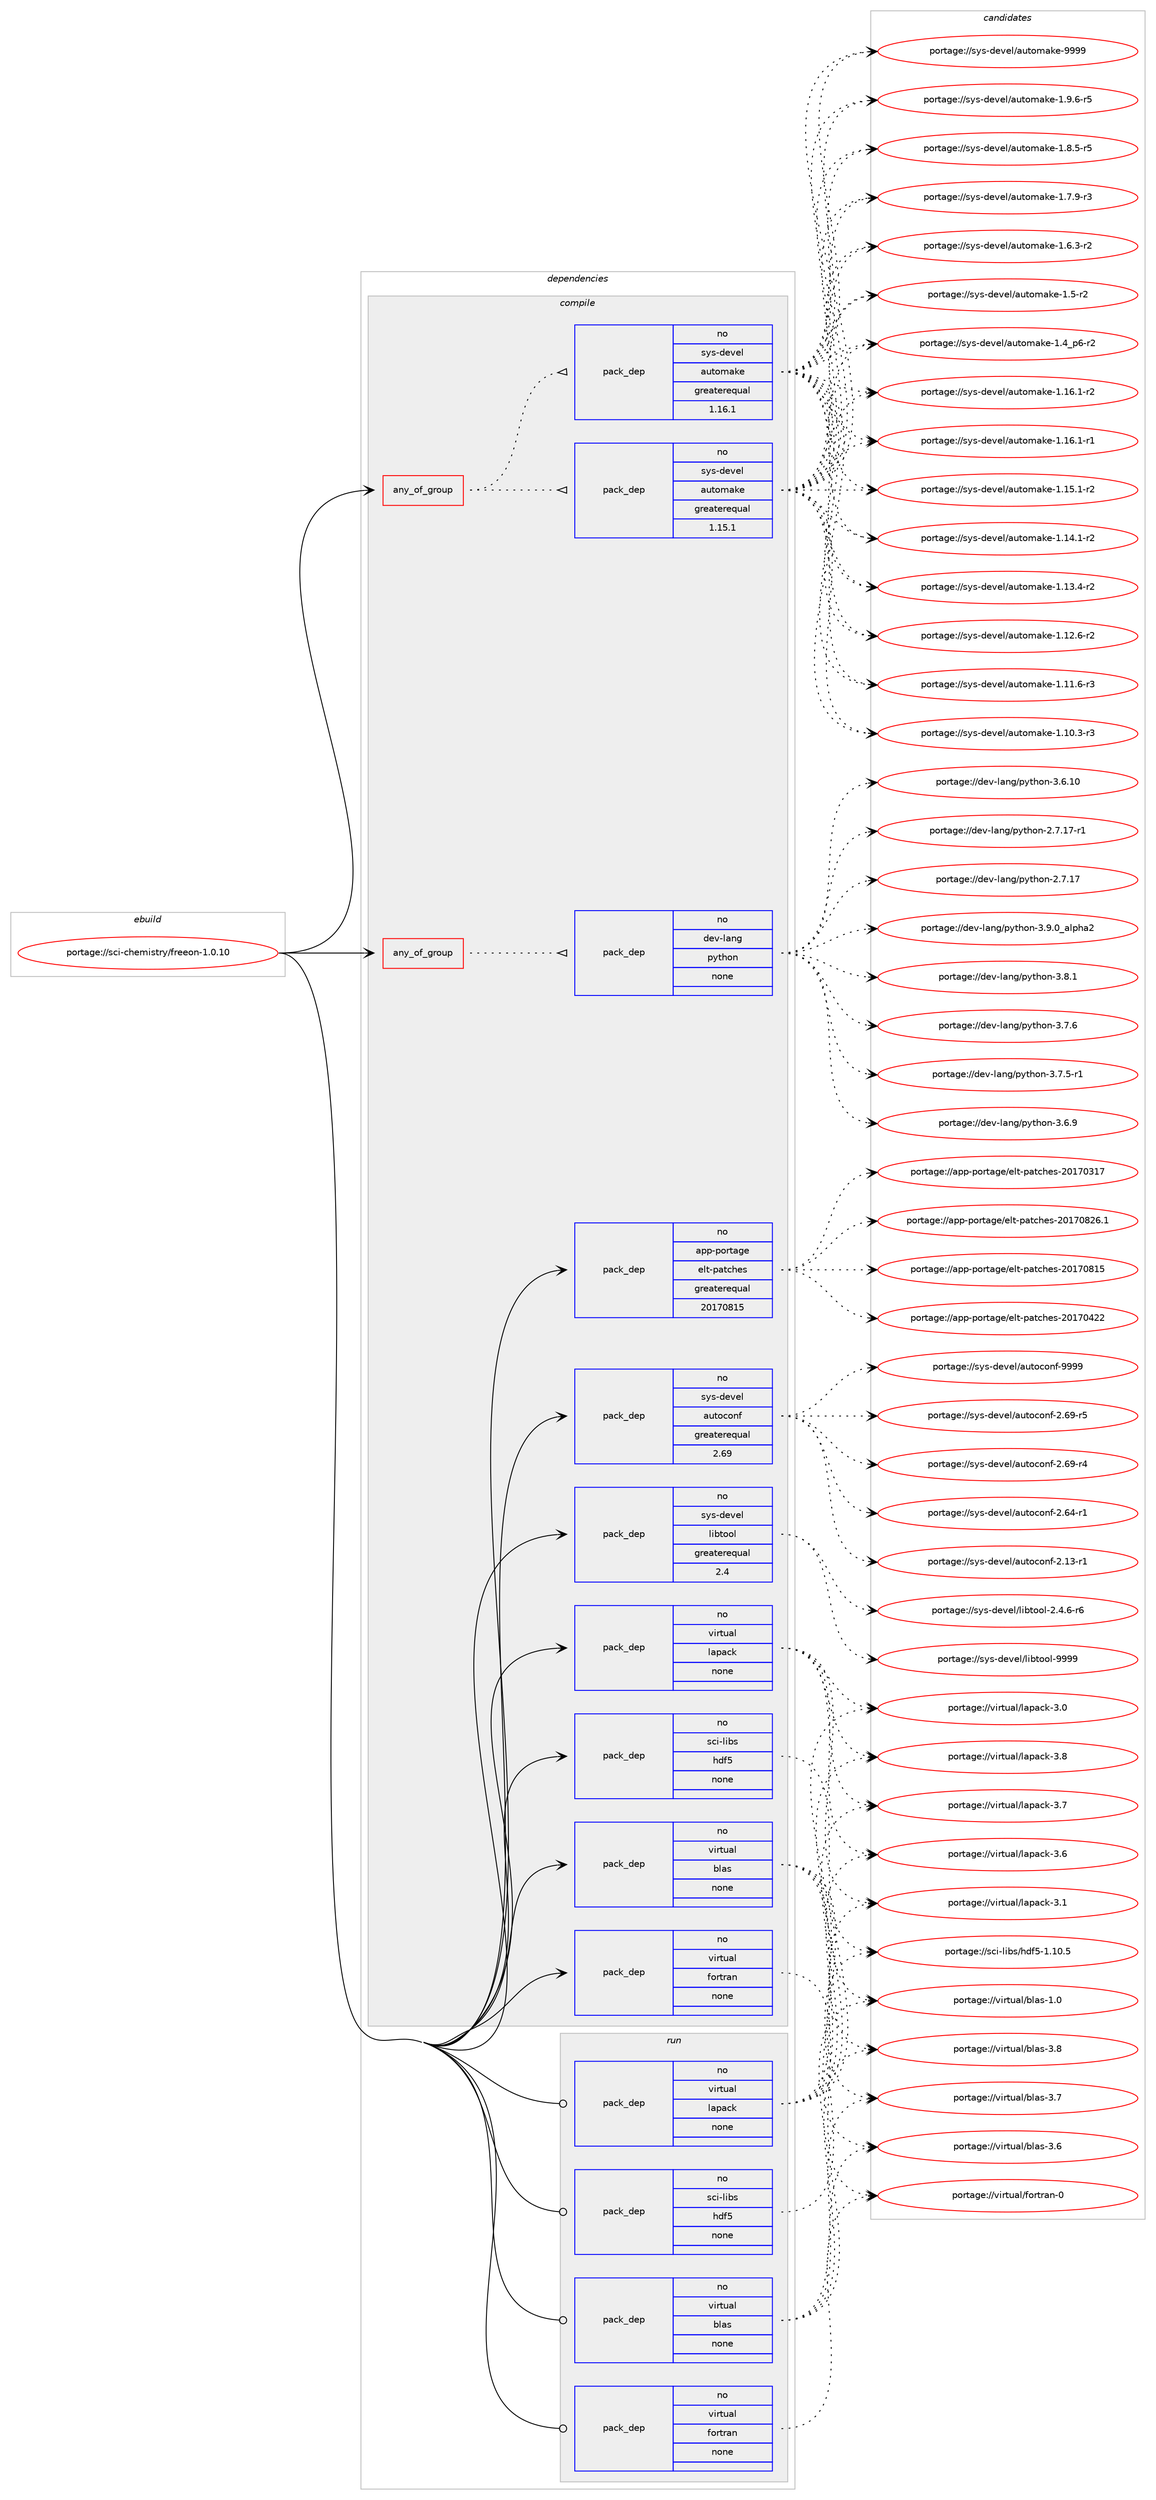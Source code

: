 digraph prolog {

# *************
# Graph options
# *************

newrank=true;
concentrate=true;
compound=true;
graph [rankdir=LR,fontname=Helvetica,fontsize=10,ranksep=1.5];#, ranksep=2.5, nodesep=0.2];
edge  [arrowhead=vee];
node  [fontname=Helvetica,fontsize=10];

# **********
# The ebuild
# **********

subgraph cluster_leftcol {
color=gray;
rank=same;
label=<<i>ebuild</i>>;
id [label="portage://sci-chemistry/freeon-1.0.10", color=red, width=4, href="../sci-chemistry/freeon-1.0.10.svg"];
}

# ****************
# The dependencies
# ****************

subgraph cluster_midcol {
color=gray;
label=<<i>dependencies</i>>;
subgraph cluster_compile {
fillcolor="#eeeeee";
style=filled;
label=<<i>compile</i>>;
subgraph any1619 {
dependency100924 [label=<<TABLE BORDER="0" CELLBORDER="1" CELLSPACING="0" CELLPADDING="4"><TR><TD CELLPADDING="10">any_of_group</TD></TR></TABLE>>, shape=none, color=red];subgraph pack78747 {
dependency100925 [label=<<TABLE BORDER="0" CELLBORDER="1" CELLSPACING="0" CELLPADDING="4" WIDTH="220"><TR><TD ROWSPAN="6" CELLPADDING="30">pack_dep</TD></TR><TR><TD WIDTH="110">no</TD></TR><TR><TD>dev-lang</TD></TR><TR><TD>python</TD></TR><TR><TD>none</TD></TR><TR><TD></TD></TR></TABLE>>, shape=none, color=blue];
}
dependency100924:e -> dependency100925:w [weight=20,style="dotted",arrowhead="oinv"];
}
id:e -> dependency100924:w [weight=20,style="solid",arrowhead="vee"];
subgraph any1620 {
dependency100926 [label=<<TABLE BORDER="0" CELLBORDER="1" CELLSPACING="0" CELLPADDING="4"><TR><TD CELLPADDING="10">any_of_group</TD></TR></TABLE>>, shape=none, color=red];subgraph pack78748 {
dependency100927 [label=<<TABLE BORDER="0" CELLBORDER="1" CELLSPACING="0" CELLPADDING="4" WIDTH="220"><TR><TD ROWSPAN="6" CELLPADDING="30">pack_dep</TD></TR><TR><TD WIDTH="110">no</TD></TR><TR><TD>sys-devel</TD></TR><TR><TD>automake</TD></TR><TR><TD>greaterequal</TD></TR><TR><TD>1.16.1</TD></TR></TABLE>>, shape=none, color=blue];
}
dependency100926:e -> dependency100927:w [weight=20,style="dotted",arrowhead="oinv"];
subgraph pack78749 {
dependency100928 [label=<<TABLE BORDER="0" CELLBORDER="1" CELLSPACING="0" CELLPADDING="4" WIDTH="220"><TR><TD ROWSPAN="6" CELLPADDING="30">pack_dep</TD></TR><TR><TD WIDTH="110">no</TD></TR><TR><TD>sys-devel</TD></TR><TR><TD>automake</TD></TR><TR><TD>greaterequal</TD></TR><TR><TD>1.15.1</TD></TR></TABLE>>, shape=none, color=blue];
}
dependency100926:e -> dependency100928:w [weight=20,style="dotted",arrowhead="oinv"];
}
id:e -> dependency100926:w [weight=20,style="solid",arrowhead="vee"];
subgraph pack78750 {
dependency100929 [label=<<TABLE BORDER="0" CELLBORDER="1" CELLSPACING="0" CELLPADDING="4" WIDTH="220"><TR><TD ROWSPAN="6" CELLPADDING="30">pack_dep</TD></TR><TR><TD WIDTH="110">no</TD></TR><TR><TD>app-portage</TD></TR><TR><TD>elt-patches</TD></TR><TR><TD>greaterequal</TD></TR><TR><TD>20170815</TD></TR></TABLE>>, shape=none, color=blue];
}
id:e -> dependency100929:w [weight=20,style="solid",arrowhead="vee"];
subgraph pack78751 {
dependency100930 [label=<<TABLE BORDER="0" CELLBORDER="1" CELLSPACING="0" CELLPADDING="4" WIDTH="220"><TR><TD ROWSPAN="6" CELLPADDING="30">pack_dep</TD></TR><TR><TD WIDTH="110">no</TD></TR><TR><TD>sci-libs</TD></TR><TR><TD>hdf5</TD></TR><TR><TD>none</TD></TR><TR><TD></TD></TR></TABLE>>, shape=none, color=blue];
}
id:e -> dependency100930:w [weight=20,style="solid",arrowhead="vee"];
subgraph pack78752 {
dependency100931 [label=<<TABLE BORDER="0" CELLBORDER="1" CELLSPACING="0" CELLPADDING="4" WIDTH="220"><TR><TD ROWSPAN="6" CELLPADDING="30">pack_dep</TD></TR><TR><TD WIDTH="110">no</TD></TR><TR><TD>sys-devel</TD></TR><TR><TD>autoconf</TD></TR><TR><TD>greaterequal</TD></TR><TR><TD>2.69</TD></TR></TABLE>>, shape=none, color=blue];
}
id:e -> dependency100931:w [weight=20,style="solid",arrowhead="vee"];
subgraph pack78753 {
dependency100932 [label=<<TABLE BORDER="0" CELLBORDER="1" CELLSPACING="0" CELLPADDING="4" WIDTH="220"><TR><TD ROWSPAN="6" CELLPADDING="30">pack_dep</TD></TR><TR><TD WIDTH="110">no</TD></TR><TR><TD>sys-devel</TD></TR><TR><TD>libtool</TD></TR><TR><TD>greaterequal</TD></TR><TR><TD>2.4</TD></TR></TABLE>>, shape=none, color=blue];
}
id:e -> dependency100932:w [weight=20,style="solid",arrowhead="vee"];
subgraph pack78754 {
dependency100933 [label=<<TABLE BORDER="0" CELLBORDER="1" CELLSPACING="0" CELLPADDING="4" WIDTH="220"><TR><TD ROWSPAN="6" CELLPADDING="30">pack_dep</TD></TR><TR><TD WIDTH="110">no</TD></TR><TR><TD>virtual</TD></TR><TR><TD>blas</TD></TR><TR><TD>none</TD></TR><TR><TD></TD></TR></TABLE>>, shape=none, color=blue];
}
id:e -> dependency100933:w [weight=20,style="solid",arrowhead="vee"];
subgraph pack78755 {
dependency100934 [label=<<TABLE BORDER="0" CELLBORDER="1" CELLSPACING="0" CELLPADDING="4" WIDTH="220"><TR><TD ROWSPAN="6" CELLPADDING="30">pack_dep</TD></TR><TR><TD WIDTH="110">no</TD></TR><TR><TD>virtual</TD></TR><TR><TD>fortran</TD></TR><TR><TD>none</TD></TR><TR><TD></TD></TR></TABLE>>, shape=none, color=blue];
}
id:e -> dependency100934:w [weight=20,style="solid",arrowhead="vee"];
subgraph pack78756 {
dependency100935 [label=<<TABLE BORDER="0" CELLBORDER="1" CELLSPACING="0" CELLPADDING="4" WIDTH="220"><TR><TD ROWSPAN="6" CELLPADDING="30">pack_dep</TD></TR><TR><TD WIDTH="110">no</TD></TR><TR><TD>virtual</TD></TR><TR><TD>lapack</TD></TR><TR><TD>none</TD></TR><TR><TD></TD></TR></TABLE>>, shape=none, color=blue];
}
id:e -> dependency100935:w [weight=20,style="solid",arrowhead="vee"];
}
subgraph cluster_compileandrun {
fillcolor="#eeeeee";
style=filled;
label=<<i>compile and run</i>>;
}
subgraph cluster_run {
fillcolor="#eeeeee";
style=filled;
label=<<i>run</i>>;
subgraph pack78757 {
dependency100936 [label=<<TABLE BORDER="0" CELLBORDER="1" CELLSPACING="0" CELLPADDING="4" WIDTH="220"><TR><TD ROWSPAN="6" CELLPADDING="30">pack_dep</TD></TR><TR><TD WIDTH="110">no</TD></TR><TR><TD>sci-libs</TD></TR><TR><TD>hdf5</TD></TR><TR><TD>none</TD></TR><TR><TD></TD></TR></TABLE>>, shape=none, color=blue];
}
id:e -> dependency100936:w [weight=20,style="solid",arrowhead="odot"];
subgraph pack78758 {
dependency100937 [label=<<TABLE BORDER="0" CELLBORDER="1" CELLSPACING="0" CELLPADDING="4" WIDTH="220"><TR><TD ROWSPAN="6" CELLPADDING="30">pack_dep</TD></TR><TR><TD WIDTH="110">no</TD></TR><TR><TD>virtual</TD></TR><TR><TD>blas</TD></TR><TR><TD>none</TD></TR><TR><TD></TD></TR></TABLE>>, shape=none, color=blue];
}
id:e -> dependency100937:w [weight=20,style="solid",arrowhead="odot"];
subgraph pack78759 {
dependency100938 [label=<<TABLE BORDER="0" CELLBORDER="1" CELLSPACING="0" CELLPADDING="4" WIDTH="220"><TR><TD ROWSPAN="6" CELLPADDING="30">pack_dep</TD></TR><TR><TD WIDTH="110">no</TD></TR><TR><TD>virtual</TD></TR><TR><TD>fortran</TD></TR><TR><TD>none</TD></TR><TR><TD></TD></TR></TABLE>>, shape=none, color=blue];
}
id:e -> dependency100938:w [weight=20,style="solid",arrowhead="odot"];
subgraph pack78760 {
dependency100939 [label=<<TABLE BORDER="0" CELLBORDER="1" CELLSPACING="0" CELLPADDING="4" WIDTH="220"><TR><TD ROWSPAN="6" CELLPADDING="30">pack_dep</TD></TR><TR><TD WIDTH="110">no</TD></TR><TR><TD>virtual</TD></TR><TR><TD>lapack</TD></TR><TR><TD>none</TD></TR><TR><TD></TD></TR></TABLE>>, shape=none, color=blue];
}
id:e -> dependency100939:w [weight=20,style="solid",arrowhead="odot"];
}
}

# **************
# The candidates
# **************

subgraph cluster_choices {
rank=same;
color=gray;
label=<<i>candidates</i>>;

subgraph choice78747 {
color=black;
nodesep=1;
choice10010111845108971101034711212111610411111045514657464895971081121049750 [label="portage://dev-lang/python-3.9.0_alpha2", color=red, width=4,href="../dev-lang/python-3.9.0_alpha2.svg"];
choice100101118451089711010347112121116104111110455146564649 [label="portage://dev-lang/python-3.8.1", color=red, width=4,href="../dev-lang/python-3.8.1.svg"];
choice100101118451089711010347112121116104111110455146554654 [label="portage://dev-lang/python-3.7.6", color=red, width=4,href="../dev-lang/python-3.7.6.svg"];
choice1001011184510897110103471121211161041111104551465546534511449 [label="portage://dev-lang/python-3.7.5-r1", color=red, width=4,href="../dev-lang/python-3.7.5-r1.svg"];
choice100101118451089711010347112121116104111110455146544657 [label="portage://dev-lang/python-3.6.9", color=red, width=4,href="../dev-lang/python-3.6.9.svg"];
choice10010111845108971101034711212111610411111045514654464948 [label="portage://dev-lang/python-3.6.10", color=red, width=4,href="../dev-lang/python-3.6.10.svg"];
choice100101118451089711010347112121116104111110455046554649554511449 [label="portage://dev-lang/python-2.7.17-r1", color=red, width=4,href="../dev-lang/python-2.7.17-r1.svg"];
choice10010111845108971101034711212111610411111045504655464955 [label="portage://dev-lang/python-2.7.17", color=red, width=4,href="../dev-lang/python-2.7.17.svg"];
dependency100925:e -> choice10010111845108971101034711212111610411111045514657464895971081121049750:w [style=dotted,weight="100"];
dependency100925:e -> choice100101118451089711010347112121116104111110455146564649:w [style=dotted,weight="100"];
dependency100925:e -> choice100101118451089711010347112121116104111110455146554654:w [style=dotted,weight="100"];
dependency100925:e -> choice1001011184510897110103471121211161041111104551465546534511449:w [style=dotted,weight="100"];
dependency100925:e -> choice100101118451089711010347112121116104111110455146544657:w [style=dotted,weight="100"];
dependency100925:e -> choice10010111845108971101034711212111610411111045514654464948:w [style=dotted,weight="100"];
dependency100925:e -> choice100101118451089711010347112121116104111110455046554649554511449:w [style=dotted,weight="100"];
dependency100925:e -> choice10010111845108971101034711212111610411111045504655464955:w [style=dotted,weight="100"];
}
subgraph choice78748 {
color=black;
nodesep=1;
choice115121115451001011181011084797117116111109971071014557575757 [label="portage://sys-devel/automake-9999", color=red, width=4,href="../sys-devel/automake-9999.svg"];
choice115121115451001011181011084797117116111109971071014549465746544511453 [label="portage://sys-devel/automake-1.9.6-r5", color=red, width=4,href="../sys-devel/automake-1.9.6-r5.svg"];
choice115121115451001011181011084797117116111109971071014549465646534511453 [label="portage://sys-devel/automake-1.8.5-r5", color=red, width=4,href="../sys-devel/automake-1.8.5-r5.svg"];
choice115121115451001011181011084797117116111109971071014549465546574511451 [label="portage://sys-devel/automake-1.7.9-r3", color=red, width=4,href="../sys-devel/automake-1.7.9-r3.svg"];
choice115121115451001011181011084797117116111109971071014549465446514511450 [label="portage://sys-devel/automake-1.6.3-r2", color=red, width=4,href="../sys-devel/automake-1.6.3-r2.svg"];
choice11512111545100101118101108479711711611110997107101454946534511450 [label="portage://sys-devel/automake-1.5-r2", color=red, width=4,href="../sys-devel/automake-1.5-r2.svg"];
choice115121115451001011181011084797117116111109971071014549465295112544511450 [label="portage://sys-devel/automake-1.4_p6-r2", color=red, width=4,href="../sys-devel/automake-1.4_p6-r2.svg"];
choice11512111545100101118101108479711711611110997107101454946495446494511450 [label="portage://sys-devel/automake-1.16.1-r2", color=red, width=4,href="../sys-devel/automake-1.16.1-r2.svg"];
choice11512111545100101118101108479711711611110997107101454946495446494511449 [label="portage://sys-devel/automake-1.16.1-r1", color=red, width=4,href="../sys-devel/automake-1.16.1-r1.svg"];
choice11512111545100101118101108479711711611110997107101454946495346494511450 [label="portage://sys-devel/automake-1.15.1-r2", color=red, width=4,href="../sys-devel/automake-1.15.1-r2.svg"];
choice11512111545100101118101108479711711611110997107101454946495246494511450 [label="portage://sys-devel/automake-1.14.1-r2", color=red, width=4,href="../sys-devel/automake-1.14.1-r2.svg"];
choice11512111545100101118101108479711711611110997107101454946495146524511450 [label="portage://sys-devel/automake-1.13.4-r2", color=red, width=4,href="../sys-devel/automake-1.13.4-r2.svg"];
choice11512111545100101118101108479711711611110997107101454946495046544511450 [label="portage://sys-devel/automake-1.12.6-r2", color=red, width=4,href="../sys-devel/automake-1.12.6-r2.svg"];
choice11512111545100101118101108479711711611110997107101454946494946544511451 [label="portage://sys-devel/automake-1.11.6-r3", color=red, width=4,href="../sys-devel/automake-1.11.6-r3.svg"];
choice11512111545100101118101108479711711611110997107101454946494846514511451 [label="portage://sys-devel/automake-1.10.3-r3", color=red, width=4,href="../sys-devel/automake-1.10.3-r3.svg"];
dependency100927:e -> choice115121115451001011181011084797117116111109971071014557575757:w [style=dotted,weight="100"];
dependency100927:e -> choice115121115451001011181011084797117116111109971071014549465746544511453:w [style=dotted,weight="100"];
dependency100927:e -> choice115121115451001011181011084797117116111109971071014549465646534511453:w [style=dotted,weight="100"];
dependency100927:e -> choice115121115451001011181011084797117116111109971071014549465546574511451:w [style=dotted,weight="100"];
dependency100927:e -> choice115121115451001011181011084797117116111109971071014549465446514511450:w [style=dotted,weight="100"];
dependency100927:e -> choice11512111545100101118101108479711711611110997107101454946534511450:w [style=dotted,weight="100"];
dependency100927:e -> choice115121115451001011181011084797117116111109971071014549465295112544511450:w [style=dotted,weight="100"];
dependency100927:e -> choice11512111545100101118101108479711711611110997107101454946495446494511450:w [style=dotted,weight="100"];
dependency100927:e -> choice11512111545100101118101108479711711611110997107101454946495446494511449:w [style=dotted,weight="100"];
dependency100927:e -> choice11512111545100101118101108479711711611110997107101454946495346494511450:w [style=dotted,weight="100"];
dependency100927:e -> choice11512111545100101118101108479711711611110997107101454946495246494511450:w [style=dotted,weight="100"];
dependency100927:e -> choice11512111545100101118101108479711711611110997107101454946495146524511450:w [style=dotted,weight="100"];
dependency100927:e -> choice11512111545100101118101108479711711611110997107101454946495046544511450:w [style=dotted,weight="100"];
dependency100927:e -> choice11512111545100101118101108479711711611110997107101454946494946544511451:w [style=dotted,weight="100"];
dependency100927:e -> choice11512111545100101118101108479711711611110997107101454946494846514511451:w [style=dotted,weight="100"];
}
subgraph choice78749 {
color=black;
nodesep=1;
choice115121115451001011181011084797117116111109971071014557575757 [label="portage://sys-devel/automake-9999", color=red, width=4,href="../sys-devel/automake-9999.svg"];
choice115121115451001011181011084797117116111109971071014549465746544511453 [label="portage://sys-devel/automake-1.9.6-r5", color=red, width=4,href="../sys-devel/automake-1.9.6-r5.svg"];
choice115121115451001011181011084797117116111109971071014549465646534511453 [label="portage://sys-devel/automake-1.8.5-r5", color=red, width=4,href="../sys-devel/automake-1.8.5-r5.svg"];
choice115121115451001011181011084797117116111109971071014549465546574511451 [label="portage://sys-devel/automake-1.7.9-r3", color=red, width=4,href="../sys-devel/automake-1.7.9-r3.svg"];
choice115121115451001011181011084797117116111109971071014549465446514511450 [label="portage://sys-devel/automake-1.6.3-r2", color=red, width=4,href="../sys-devel/automake-1.6.3-r2.svg"];
choice11512111545100101118101108479711711611110997107101454946534511450 [label="portage://sys-devel/automake-1.5-r2", color=red, width=4,href="../sys-devel/automake-1.5-r2.svg"];
choice115121115451001011181011084797117116111109971071014549465295112544511450 [label="portage://sys-devel/automake-1.4_p6-r2", color=red, width=4,href="../sys-devel/automake-1.4_p6-r2.svg"];
choice11512111545100101118101108479711711611110997107101454946495446494511450 [label="portage://sys-devel/automake-1.16.1-r2", color=red, width=4,href="../sys-devel/automake-1.16.1-r2.svg"];
choice11512111545100101118101108479711711611110997107101454946495446494511449 [label="portage://sys-devel/automake-1.16.1-r1", color=red, width=4,href="../sys-devel/automake-1.16.1-r1.svg"];
choice11512111545100101118101108479711711611110997107101454946495346494511450 [label="portage://sys-devel/automake-1.15.1-r2", color=red, width=4,href="../sys-devel/automake-1.15.1-r2.svg"];
choice11512111545100101118101108479711711611110997107101454946495246494511450 [label="portage://sys-devel/automake-1.14.1-r2", color=red, width=4,href="../sys-devel/automake-1.14.1-r2.svg"];
choice11512111545100101118101108479711711611110997107101454946495146524511450 [label="portage://sys-devel/automake-1.13.4-r2", color=red, width=4,href="../sys-devel/automake-1.13.4-r2.svg"];
choice11512111545100101118101108479711711611110997107101454946495046544511450 [label="portage://sys-devel/automake-1.12.6-r2", color=red, width=4,href="../sys-devel/automake-1.12.6-r2.svg"];
choice11512111545100101118101108479711711611110997107101454946494946544511451 [label="portage://sys-devel/automake-1.11.6-r3", color=red, width=4,href="../sys-devel/automake-1.11.6-r3.svg"];
choice11512111545100101118101108479711711611110997107101454946494846514511451 [label="portage://sys-devel/automake-1.10.3-r3", color=red, width=4,href="../sys-devel/automake-1.10.3-r3.svg"];
dependency100928:e -> choice115121115451001011181011084797117116111109971071014557575757:w [style=dotted,weight="100"];
dependency100928:e -> choice115121115451001011181011084797117116111109971071014549465746544511453:w [style=dotted,weight="100"];
dependency100928:e -> choice115121115451001011181011084797117116111109971071014549465646534511453:w [style=dotted,weight="100"];
dependency100928:e -> choice115121115451001011181011084797117116111109971071014549465546574511451:w [style=dotted,weight="100"];
dependency100928:e -> choice115121115451001011181011084797117116111109971071014549465446514511450:w [style=dotted,weight="100"];
dependency100928:e -> choice11512111545100101118101108479711711611110997107101454946534511450:w [style=dotted,weight="100"];
dependency100928:e -> choice115121115451001011181011084797117116111109971071014549465295112544511450:w [style=dotted,weight="100"];
dependency100928:e -> choice11512111545100101118101108479711711611110997107101454946495446494511450:w [style=dotted,weight="100"];
dependency100928:e -> choice11512111545100101118101108479711711611110997107101454946495446494511449:w [style=dotted,weight="100"];
dependency100928:e -> choice11512111545100101118101108479711711611110997107101454946495346494511450:w [style=dotted,weight="100"];
dependency100928:e -> choice11512111545100101118101108479711711611110997107101454946495246494511450:w [style=dotted,weight="100"];
dependency100928:e -> choice11512111545100101118101108479711711611110997107101454946495146524511450:w [style=dotted,weight="100"];
dependency100928:e -> choice11512111545100101118101108479711711611110997107101454946495046544511450:w [style=dotted,weight="100"];
dependency100928:e -> choice11512111545100101118101108479711711611110997107101454946494946544511451:w [style=dotted,weight="100"];
dependency100928:e -> choice11512111545100101118101108479711711611110997107101454946494846514511451:w [style=dotted,weight="100"];
}
subgraph choice78750 {
color=black;
nodesep=1;
choice971121124511211111411697103101471011081164511297116991041011154550484955485650544649 [label="portage://app-portage/elt-patches-20170826.1", color=red, width=4,href="../app-portage/elt-patches-20170826.1.svg"];
choice97112112451121111141169710310147101108116451129711699104101115455048495548564953 [label="portage://app-portage/elt-patches-20170815", color=red, width=4,href="../app-portage/elt-patches-20170815.svg"];
choice97112112451121111141169710310147101108116451129711699104101115455048495548525050 [label="portage://app-portage/elt-patches-20170422", color=red, width=4,href="../app-portage/elt-patches-20170422.svg"];
choice97112112451121111141169710310147101108116451129711699104101115455048495548514955 [label="portage://app-portage/elt-patches-20170317", color=red, width=4,href="../app-portage/elt-patches-20170317.svg"];
dependency100929:e -> choice971121124511211111411697103101471011081164511297116991041011154550484955485650544649:w [style=dotted,weight="100"];
dependency100929:e -> choice97112112451121111141169710310147101108116451129711699104101115455048495548564953:w [style=dotted,weight="100"];
dependency100929:e -> choice97112112451121111141169710310147101108116451129711699104101115455048495548525050:w [style=dotted,weight="100"];
dependency100929:e -> choice97112112451121111141169710310147101108116451129711699104101115455048495548514955:w [style=dotted,weight="100"];
}
subgraph choice78751 {
color=black;
nodesep=1;
choice115991054510810598115471041001025345494649484653 [label="portage://sci-libs/hdf5-1.10.5", color=red, width=4,href="../sci-libs/hdf5-1.10.5.svg"];
dependency100930:e -> choice115991054510810598115471041001025345494649484653:w [style=dotted,weight="100"];
}
subgraph choice78752 {
color=black;
nodesep=1;
choice115121115451001011181011084797117116111991111101024557575757 [label="portage://sys-devel/autoconf-9999", color=red, width=4,href="../sys-devel/autoconf-9999.svg"];
choice1151211154510010111810110847971171161119911111010245504654574511453 [label="portage://sys-devel/autoconf-2.69-r5", color=red, width=4,href="../sys-devel/autoconf-2.69-r5.svg"];
choice1151211154510010111810110847971171161119911111010245504654574511452 [label="portage://sys-devel/autoconf-2.69-r4", color=red, width=4,href="../sys-devel/autoconf-2.69-r4.svg"];
choice1151211154510010111810110847971171161119911111010245504654524511449 [label="portage://sys-devel/autoconf-2.64-r1", color=red, width=4,href="../sys-devel/autoconf-2.64-r1.svg"];
choice1151211154510010111810110847971171161119911111010245504649514511449 [label="portage://sys-devel/autoconf-2.13-r1", color=red, width=4,href="../sys-devel/autoconf-2.13-r1.svg"];
dependency100931:e -> choice115121115451001011181011084797117116111991111101024557575757:w [style=dotted,weight="100"];
dependency100931:e -> choice1151211154510010111810110847971171161119911111010245504654574511453:w [style=dotted,weight="100"];
dependency100931:e -> choice1151211154510010111810110847971171161119911111010245504654574511452:w [style=dotted,weight="100"];
dependency100931:e -> choice1151211154510010111810110847971171161119911111010245504654524511449:w [style=dotted,weight="100"];
dependency100931:e -> choice1151211154510010111810110847971171161119911111010245504649514511449:w [style=dotted,weight="100"];
}
subgraph choice78753 {
color=black;
nodesep=1;
choice1151211154510010111810110847108105981161111111084557575757 [label="portage://sys-devel/libtool-9999", color=red, width=4,href="../sys-devel/libtool-9999.svg"];
choice1151211154510010111810110847108105981161111111084550465246544511454 [label="portage://sys-devel/libtool-2.4.6-r6", color=red, width=4,href="../sys-devel/libtool-2.4.6-r6.svg"];
dependency100932:e -> choice1151211154510010111810110847108105981161111111084557575757:w [style=dotted,weight="100"];
dependency100932:e -> choice1151211154510010111810110847108105981161111111084550465246544511454:w [style=dotted,weight="100"];
}
subgraph choice78754 {
color=black;
nodesep=1;
choice1181051141161179710847981089711545514656 [label="portage://virtual/blas-3.8", color=red, width=4,href="../virtual/blas-3.8.svg"];
choice1181051141161179710847981089711545514655 [label="portage://virtual/blas-3.7", color=red, width=4,href="../virtual/blas-3.7.svg"];
choice1181051141161179710847981089711545514654 [label="portage://virtual/blas-3.6", color=red, width=4,href="../virtual/blas-3.6.svg"];
choice1181051141161179710847981089711545494648 [label="portage://virtual/blas-1.0", color=red, width=4,href="../virtual/blas-1.0.svg"];
dependency100933:e -> choice1181051141161179710847981089711545514656:w [style=dotted,weight="100"];
dependency100933:e -> choice1181051141161179710847981089711545514655:w [style=dotted,weight="100"];
dependency100933:e -> choice1181051141161179710847981089711545514654:w [style=dotted,weight="100"];
dependency100933:e -> choice1181051141161179710847981089711545494648:w [style=dotted,weight="100"];
}
subgraph choice78755 {
color=black;
nodesep=1;
choice1181051141161179710847102111114116114971104548 [label="portage://virtual/fortran-0", color=red, width=4,href="../virtual/fortran-0.svg"];
dependency100934:e -> choice1181051141161179710847102111114116114971104548:w [style=dotted,weight="100"];
}
subgraph choice78756 {
color=black;
nodesep=1;
choice118105114116117971084710897112979910745514656 [label="portage://virtual/lapack-3.8", color=red, width=4,href="../virtual/lapack-3.8.svg"];
choice118105114116117971084710897112979910745514655 [label="portage://virtual/lapack-3.7", color=red, width=4,href="../virtual/lapack-3.7.svg"];
choice118105114116117971084710897112979910745514654 [label="portage://virtual/lapack-3.6", color=red, width=4,href="../virtual/lapack-3.6.svg"];
choice118105114116117971084710897112979910745514649 [label="portage://virtual/lapack-3.1", color=red, width=4,href="../virtual/lapack-3.1.svg"];
choice118105114116117971084710897112979910745514648 [label="portage://virtual/lapack-3.0", color=red, width=4,href="../virtual/lapack-3.0.svg"];
dependency100935:e -> choice118105114116117971084710897112979910745514656:w [style=dotted,weight="100"];
dependency100935:e -> choice118105114116117971084710897112979910745514655:w [style=dotted,weight="100"];
dependency100935:e -> choice118105114116117971084710897112979910745514654:w [style=dotted,weight="100"];
dependency100935:e -> choice118105114116117971084710897112979910745514649:w [style=dotted,weight="100"];
dependency100935:e -> choice118105114116117971084710897112979910745514648:w [style=dotted,weight="100"];
}
subgraph choice78757 {
color=black;
nodesep=1;
choice115991054510810598115471041001025345494649484653 [label="portage://sci-libs/hdf5-1.10.5", color=red, width=4,href="../sci-libs/hdf5-1.10.5.svg"];
dependency100936:e -> choice115991054510810598115471041001025345494649484653:w [style=dotted,weight="100"];
}
subgraph choice78758 {
color=black;
nodesep=1;
choice1181051141161179710847981089711545514656 [label="portage://virtual/blas-3.8", color=red, width=4,href="../virtual/blas-3.8.svg"];
choice1181051141161179710847981089711545514655 [label="portage://virtual/blas-3.7", color=red, width=4,href="../virtual/blas-3.7.svg"];
choice1181051141161179710847981089711545514654 [label="portage://virtual/blas-3.6", color=red, width=4,href="../virtual/blas-3.6.svg"];
choice1181051141161179710847981089711545494648 [label="portage://virtual/blas-1.0", color=red, width=4,href="../virtual/blas-1.0.svg"];
dependency100937:e -> choice1181051141161179710847981089711545514656:w [style=dotted,weight="100"];
dependency100937:e -> choice1181051141161179710847981089711545514655:w [style=dotted,weight="100"];
dependency100937:e -> choice1181051141161179710847981089711545514654:w [style=dotted,weight="100"];
dependency100937:e -> choice1181051141161179710847981089711545494648:w [style=dotted,weight="100"];
}
subgraph choice78759 {
color=black;
nodesep=1;
choice1181051141161179710847102111114116114971104548 [label="portage://virtual/fortran-0", color=red, width=4,href="../virtual/fortran-0.svg"];
dependency100938:e -> choice1181051141161179710847102111114116114971104548:w [style=dotted,weight="100"];
}
subgraph choice78760 {
color=black;
nodesep=1;
choice118105114116117971084710897112979910745514656 [label="portage://virtual/lapack-3.8", color=red, width=4,href="../virtual/lapack-3.8.svg"];
choice118105114116117971084710897112979910745514655 [label="portage://virtual/lapack-3.7", color=red, width=4,href="../virtual/lapack-3.7.svg"];
choice118105114116117971084710897112979910745514654 [label="portage://virtual/lapack-3.6", color=red, width=4,href="../virtual/lapack-3.6.svg"];
choice118105114116117971084710897112979910745514649 [label="portage://virtual/lapack-3.1", color=red, width=4,href="../virtual/lapack-3.1.svg"];
choice118105114116117971084710897112979910745514648 [label="portage://virtual/lapack-3.0", color=red, width=4,href="../virtual/lapack-3.0.svg"];
dependency100939:e -> choice118105114116117971084710897112979910745514656:w [style=dotted,weight="100"];
dependency100939:e -> choice118105114116117971084710897112979910745514655:w [style=dotted,weight="100"];
dependency100939:e -> choice118105114116117971084710897112979910745514654:w [style=dotted,weight="100"];
dependency100939:e -> choice118105114116117971084710897112979910745514649:w [style=dotted,weight="100"];
dependency100939:e -> choice118105114116117971084710897112979910745514648:w [style=dotted,weight="100"];
}
}

}
